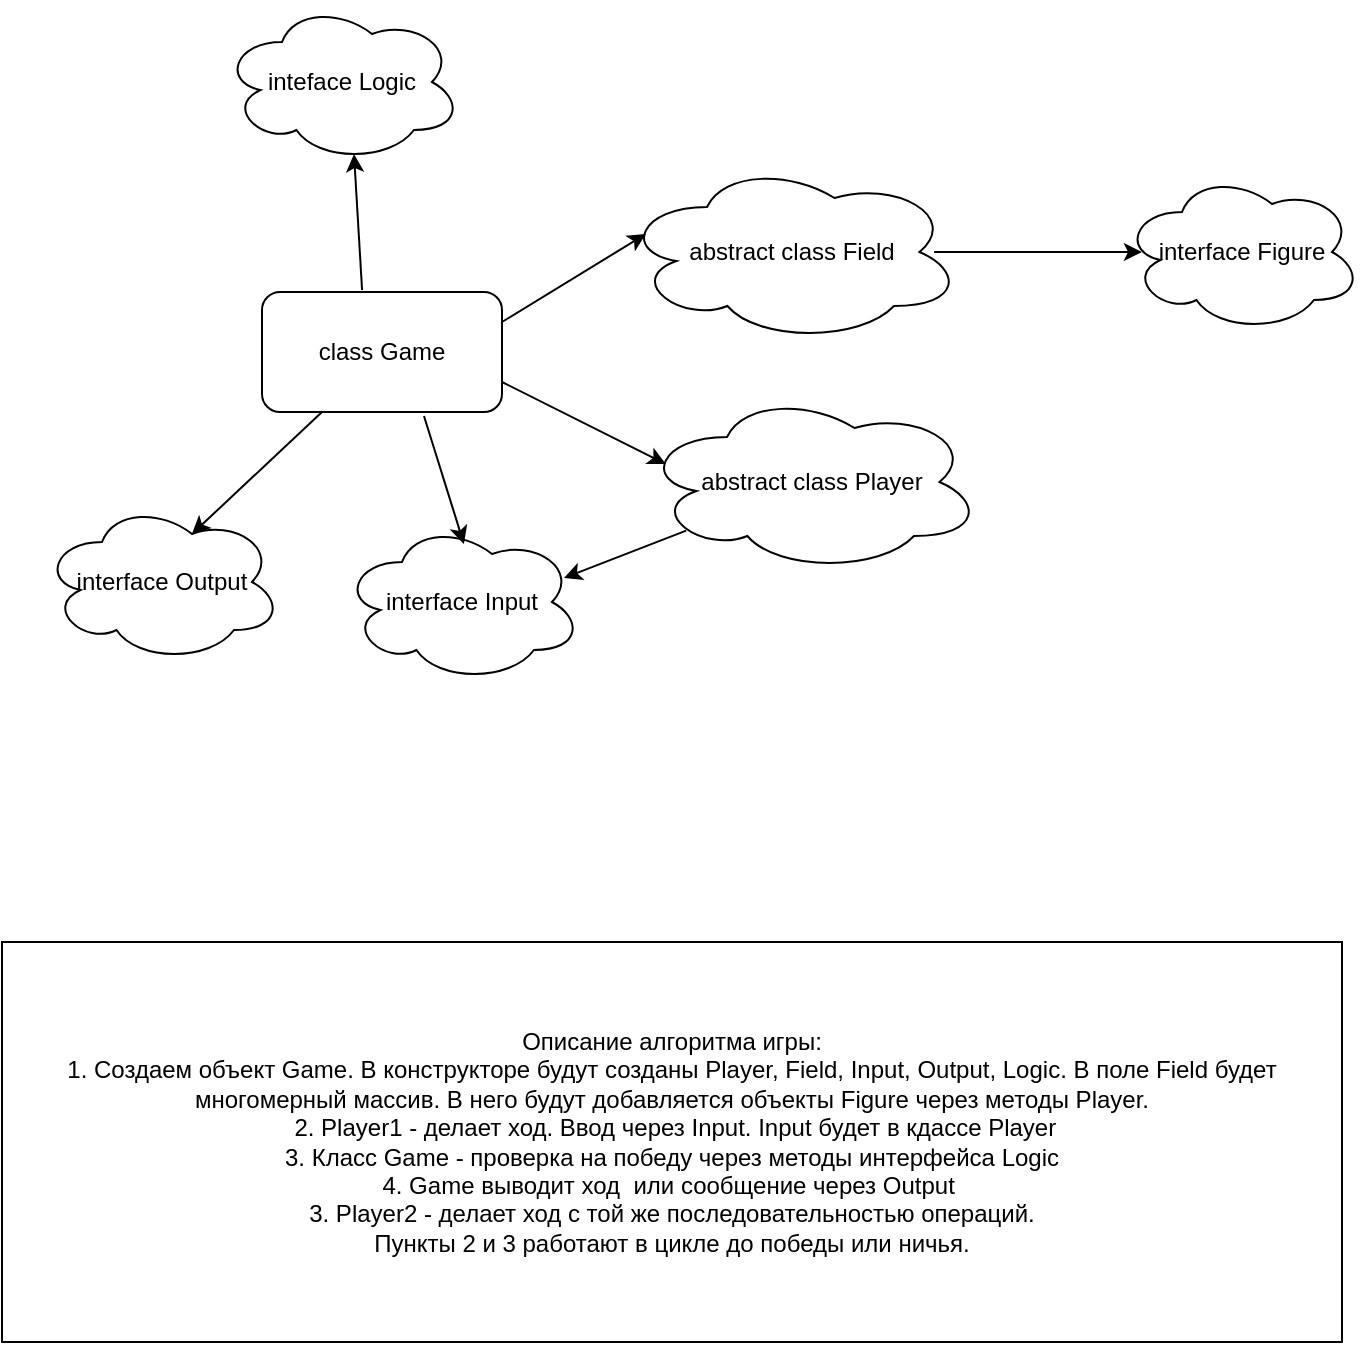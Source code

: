 <mxfile version="14.1.8" type="device"><diagram id="C5RBs43oDa-KdzZeNtuy" name="Page-1"><mxGraphModel dx="1285" dy="581" grid="1" gridSize="10" guides="1" tooltips="1" connect="1" arrows="1" fold="1" page="1" pageScale="1" pageWidth="827" pageHeight="1169" math="0" shadow="0"><root><mxCell id="WIyWlLk6GJQsqaUBKTNV-0"/><mxCell id="WIyWlLk6GJQsqaUBKTNV-1" parent="WIyWlLk6GJQsqaUBKTNV-0"/><mxCell id="dfSLAu6ytytiC96oHf0_-0" value="interface Figure&lt;br&gt;" style="ellipse;shape=cloud;whiteSpace=wrap;html=1;" parent="WIyWlLk6GJQsqaUBKTNV-1" vertex="1"><mxGeometry x="670" y="175" width="120" height="80" as="geometry"/></mxCell><mxCell id="dfSLAu6ytytiC96oHf0_-4" value="" style="endArrow=classic;html=1;exitX=0.918;exitY=0.5;exitDx=0;exitDy=0;entryX=0.083;entryY=0.5;entryDx=0;entryDy=0;entryPerimeter=0;exitPerimeter=0;" parent="WIyWlLk6GJQsqaUBKTNV-1" source="dfSLAu6ytytiC96oHf0_-5" target="dfSLAu6ytytiC96oHf0_-0" edge="1"><mxGeometry width="50" height="50" relative="1" as="geometry"><mxPoint x="360" y="215" as="sourcePoint"/><mxPoint x="570" y="205" as="targetPoint"/></mxGeometry></mxCell><mxCell id="dfSLAu6ytytiC96oHf0_-5" value="abstract class Field" style="ellipse;shape=cloud;whiteSpace=wrap;html=1;" parent="WIyWlLk6GJQsqaUBKTNV-1" vertex="1"><mxGeometry x="420" y="170" width="170" height="90" as="geometry"/></mxCell><mxCell id="dfSLAu6ytytiC96oHf0_-6" value="abstract class Player" style="ellipse;shape=cloud;whiteSpace=wrap;html=1;" parent="WIyWlLk6GJQsqaUBKTNV-1" vertex="1"><mxGeometry x="430" y="285" width="170" height="90" as="geometry"/></mxCell><mxCell id="dfSLAu6ytytiC96oHf0_-8" value="class Game" style="rounded=1;whiteSpace=wrap;html=1;" parent="WIyWlLk6GJQsqaUBKTNV-1" vertex="1"><mxGeometry x="240" y="235" width="120" height="60" as="geometry"/></mxCell><mxCell id="dfSLAu6ytytiC96oHf0_-9" value="" style="endArrow=classic;html=1;exitX=1;exitY=0.25;exitDx=0;exitDy=0;entryX=0.07;entryY=0.4;entryDx=0;entryDy=0;entryPerimeter=0;" parent="WIyWlLk6GJQsqaUBKTNV-1" source="dfSLAu6ytytiC96oHf0_-8" target="dfSLAu6ytytiC96oHf0_-5" edge="1"><mxGeometry width="50" height="50" relative="1" as="geometry"><mxPoint x="520" y="255" as="sourcePoint"/><mxPoint x="570" y="205" as="targetPoint"/><Array as="points"/></mxGeometry></mxCell><mxCell id="dfSLAu6ytytiC96oHf0_-10" value="" style="endArrow=classic;html=1;exitX=1;exitY=0.75;exitDx=0;exitDy=0;entryX=0.07;entryY=0.4;entryDx=0;entryDy=0;entryPerimeter=0;" parent="WIyWlLk6GJQsqaUBKTNV-1" source="dfSLAu6ytytiC96oHf0_-8" target="dfSLAu6ytytiC96oHf0_-6" edge="1"><mxGeometry width="50" height="50" relative="1" as="geometry"><mxPoint x="520" y="255" as="sourcePoint"/><mxPoint x="570" y="205" as="targetPoint"/></mxGeometry></mxCell><mxCell id="dfSLAu6ytytiC96oHf0_-13" value="Описание алгоритма игры:&lt;br&gt;1. Создаем объект Game. В конструкторе будут созданы Player, Field, Input, Output, Logic. В поле Field будет многомерный массив. В него будут добавляется объекты Figure через методы Player.&lt;br&gt;&amp;nbsp;2. Player1 - делает ход. Ввод через Input. Input будет в кдассе Player&lt;br&gt;3. Класс Game - проверка на победу через методы интерфейса Logic&lt;br&gt;4. Game выводит ход&amp;nbsp; или сообщение через Output&amp;nbsp;&lt;br&gt;3. Player2 - делает ход с той же последовательностью операций.&lt;br&gt;Пункты 2 и 3 работают в цикле до победы или ничья." style="rounded=0;whiteSpace=wrap;html=1;" parent="WIyWlLk6GJQsqaUBKTNV-1" vertex="1"><mxGeometry x="110" y="560" width="670" height="200" as="geometry"/></mxCell><mxCell id="N-9_q99LtYezbCRddhj4-0" value="interface Output" style="ellipse;shape=cloud;whiteSpace=wrap;html=1;" vertex="1" parent="WIyWlLk6GJQsqaUBKTNV-1"><mxGeometry x="130" y="340" width="120" height="80" as="geometry"/></mxCell><mxCell id="N-9_q99LtYezbCRddhj4-1" value="inteface Logic" style="ellipse;shape=cloud;whiteSpace=wrap;html=1;" vertex="1" parent="WIyWlLk6GJQsqaUBKTNV-1"><mxGeometry x="220" y="90" width="120" height="80" as="geometry"/></mxCell><mxCell id="N-9_q99LtYezbCRddhj4-2" value="interface Input" style="ellipse;shape=cloud;whiteSpace=wrap;html=1;" vertex="1" parent="WIyWlLk6GJQsqaUBKTNV-1"><mxGeometry x="280" y="350" width="120" height="80" as="geometry"/></mxCell><mxCell id="N-9_q99LtYezbCRddhj4-5" value="" style="endArrow=classic;html=1;exitX=0.417;exitY=-0.017;exitDx=0;exitDy=0;entryX=0.55;entryY=0.95;entryDx=0;entryDy=0;entryPerimeter=0;exitPerimeter=0;" edge="1" parent="WIyWlLk6GJQsqaUBKTNV-1" source="dfSLAu6ytytiC96oHf0_-8" target="N-9_q99LtYezbCRddhj4-1"><mxGeometry width="50" height="50" relative="1" as="geometry"><mxPoint x="280" y="220" as="sourcePoint"/><mxPoint x="330" y="170" as="targetPoint"/></mxGeometry></mxCell><mxCell id="N-9_q99LtYezbCRddhj4-6" value="" style="endArrow=classic;html=1;exitX=0.13;exitY=0.77;exitDx=0;exitDy=0;exitPerimeter=0;entryX=0.925;entryY=0.35;entryDx=0;entryDy=0;entryPerimeter=0;" edge="1" parent="WIyWlLk6GJQsqaUBKTNV-1" source="dfSLAu6ytytiC96oHf0_-6" target="N-9_q99LtYezbCRddhj4-2"><mxGeometry width="50" height="50" relative="1" as="geometry"><mxPoint x="390" y="280" as="sourcePoint"/><mxPoint x="440" y="230" as="targetPoint"/></mxGeometry></mxCell><mxCell id="N-9_q99LtYezbCRddhj4-8" value="" style="endArrow=classic;html=1;exitX=0.675;exitY=1.033;exitDx=0;exitDy=0;exitPerimeter=0;entryX=0.508;entryY=0.138;entryDx=0;entryDy=0;entryPerimeter=0;" edge="1" parent="WIyWlLk6GJQsqaUBKTNV-1" source="dfSLAu6ytytiC96oHf0_-8" target="N-9_q99LtYezbCRddhj4-2"><mxGeometry width="50" height="50" relative="1" as="geometry"><mxPoint x="390" y="280" as="sourcePoint"/><mxPoint x="440" y="230" as="targetPoint"/></mxGeometry></mxCell><mxCell id="N-9_q99LtYezbCRddhj4-9" value="" style="endArrow=classic;html=1;exitX=0.25;exitY=1;exitDx=0;exitDy=0;entryX=0.625;entryY=0.2;entryDx=0;entryDy=0;entryPerimeter=0;" edge="1" parent="WIyWlLk6GJQsqaUBKTNV-1" source="dfSLAu6ytytiC96oHf0_-8" target="N-9_q99LtYezbCRddhj4-0"><mxGeometry width="50" height="50" relative="1" as="geometry"><mxPoint x="390" y="280" as="sourcePoint"/><mxPoint x="440" y="230" as="targetPoint"/></mxGeometry></mxCell></root></mxGraphModel></diagram></mxfile>
